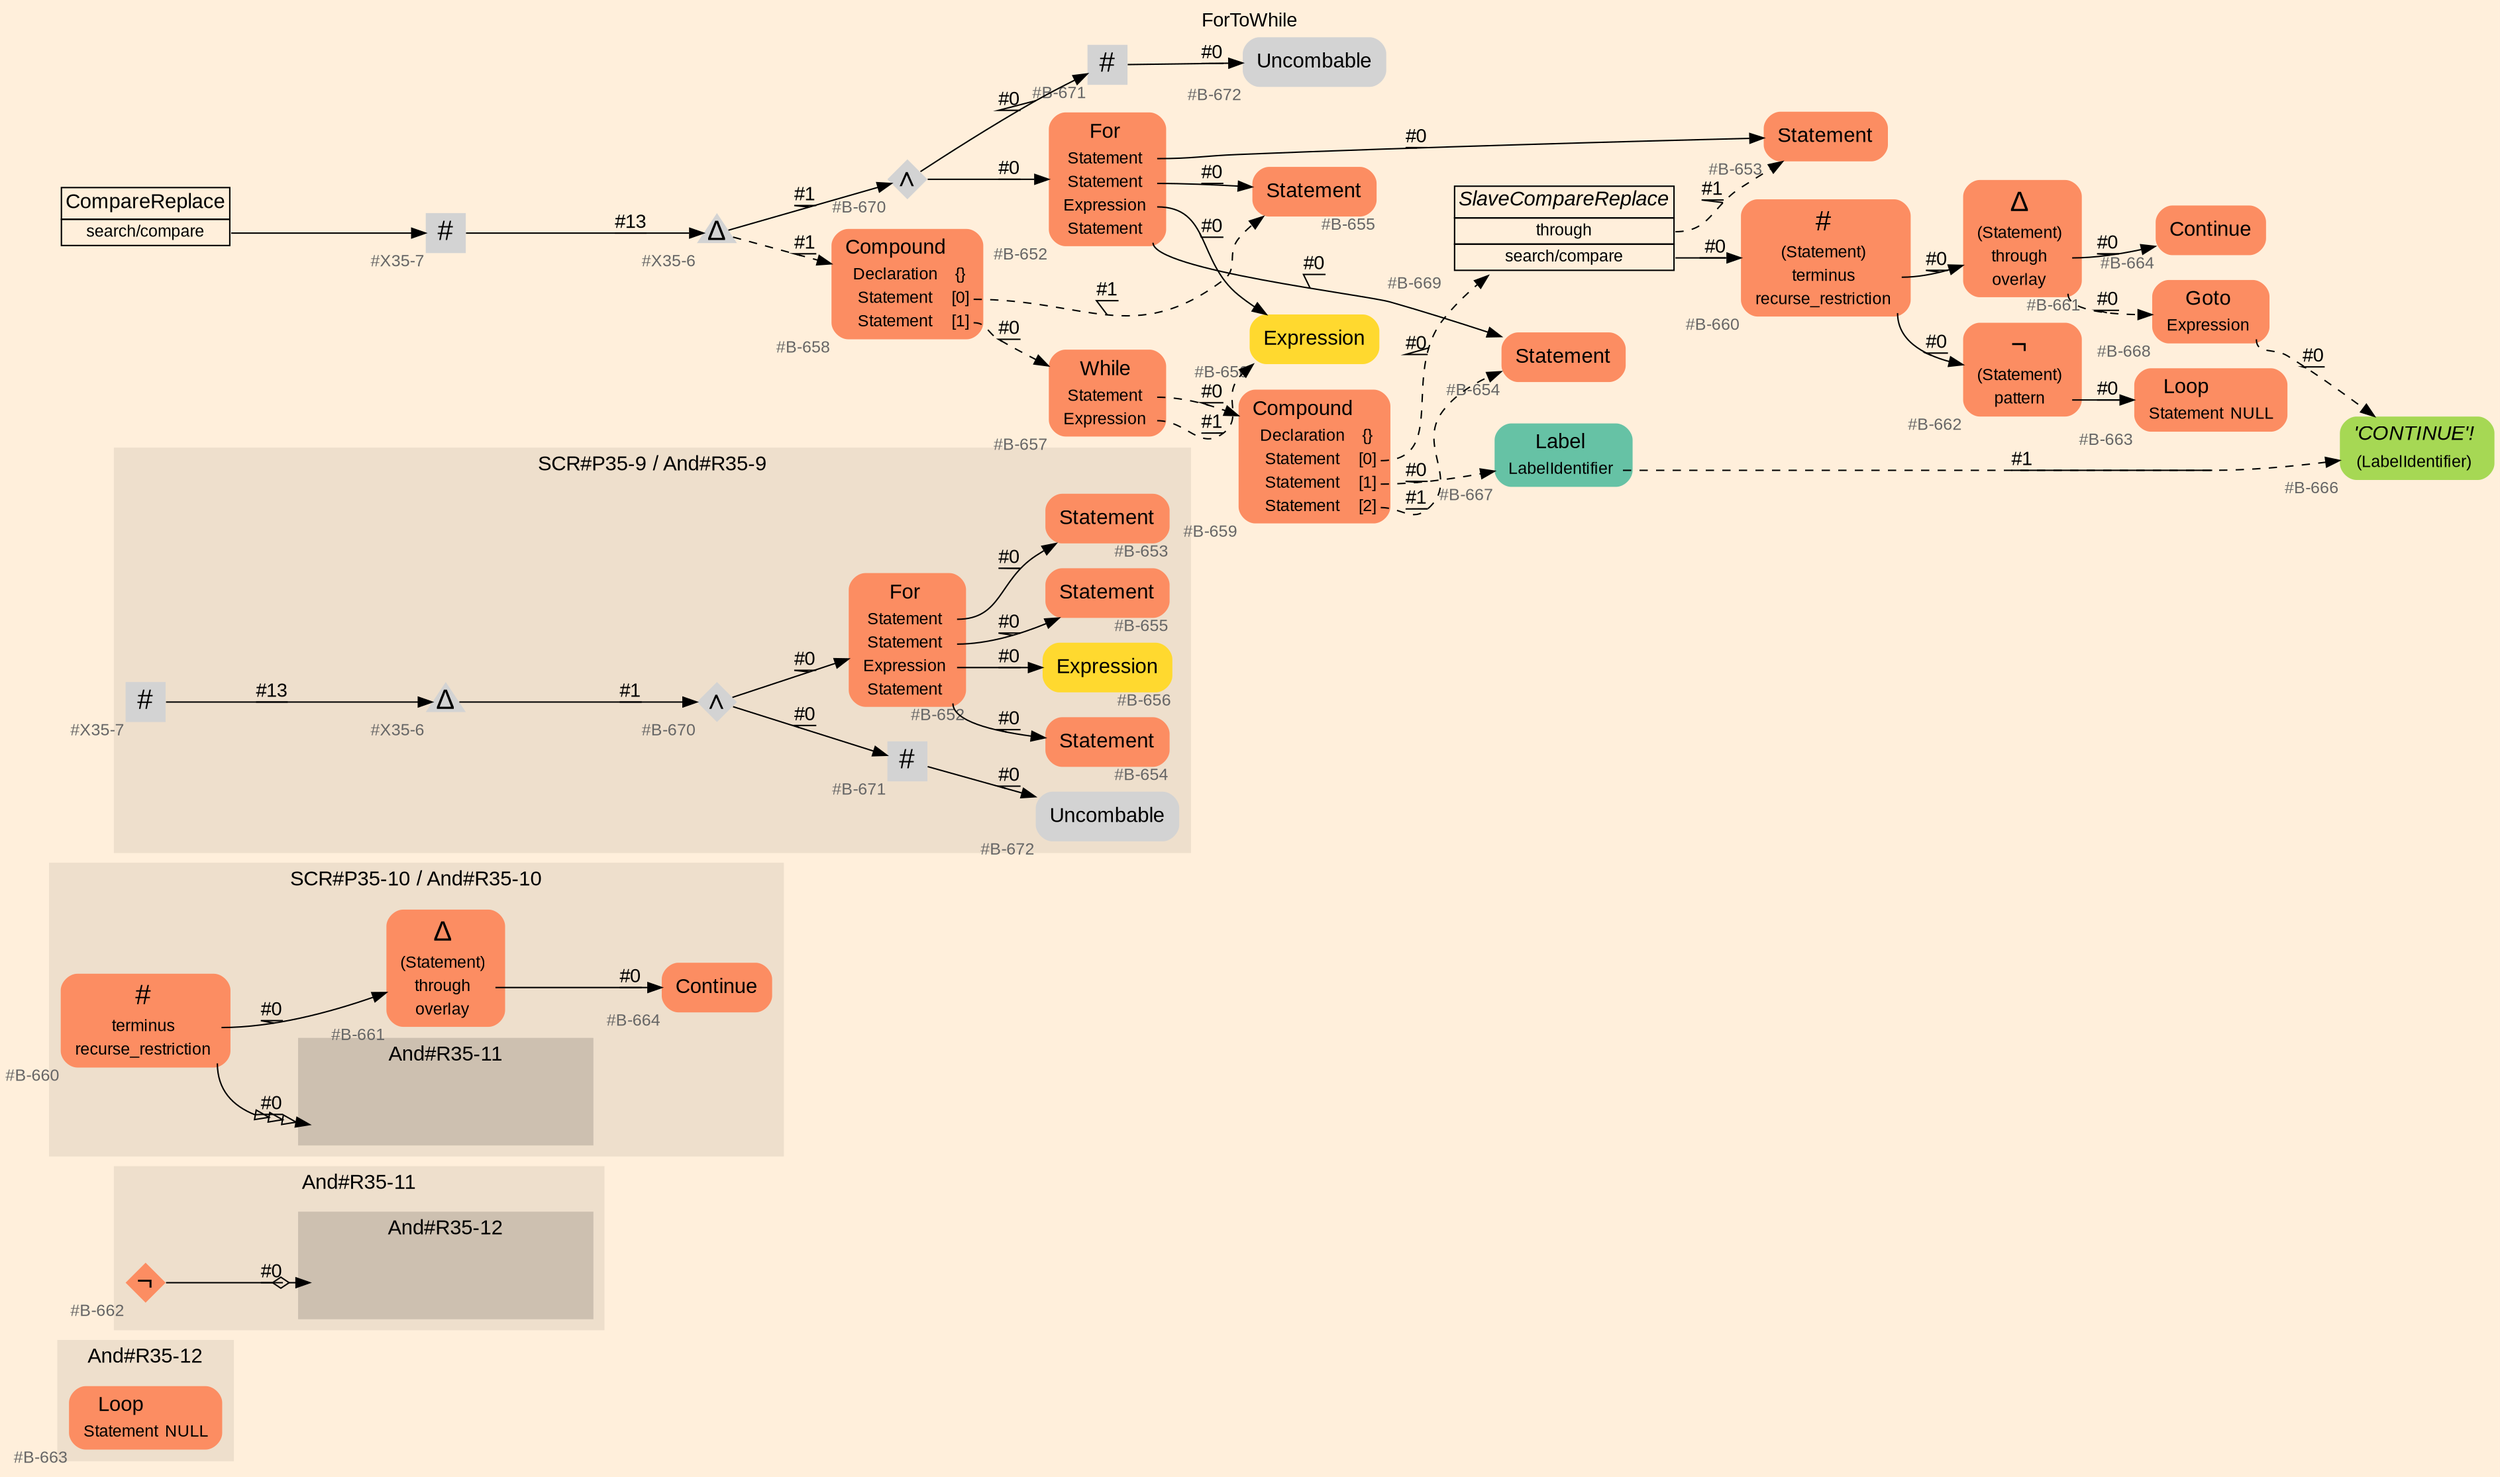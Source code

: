 digraph "ForToWhile" {
label = "ForToWhile"
labelloc = t
graph [
    rankdir = "LR"
    ranksep = 0.3
    bgcolor = antiquewhite1
    color = black
    fontcolor = black
    fontname = "Arial"
];
node [
    fontname = "Arial"
];
edge [
    fontname = "Arial"
];

// -------------------- figure And#R35-12 --------------------
// -------- region And#R35-12 ----------
subgraph "clusterAnd#R35-12" {
    label = "And#R35-12"
    style = "filled"
    color = antiquewhite2
    fontsize = "15"
    // -------- block And#R35-12/#B-663 ----------
    "And#R35-12/#B-663" [
        fillcolor = "/set28/2"
        xlabel = "#B-663"
        fontsize = "12"
        fontcolor = grey40
        shape = "plaintext"
        label = <<TABLE BORDER="0" CELLBORDER="0" CELLSPACING="0">
         <TR><TD><FONT COLOR="black" POINT-SIZE="15">Loop</FONT></TD></TR>
         <TR><TD><FONT COLOR="black" POINT-SIZE="12">Statement</FONT></TD><TD PORT="port0"><FONT COLOR="black" POINT-SIZE="12">NULL</FONT></TD></TR>
        </TABLE>>
        style = "rounded,filled"
    ];
    
}


// -------------------- figure And#R35-11 --------------------
// -------- region And#R35-11 ----------
subgraph "clusterAnd#R35-11" {
    label = "And#R35-11"
    style = "filled"
    color = antiquewhite2
    fontsize = "15"
    // -------- block And#R35-11/#B-662 ----------
    "And#R35-11/#B-662" [
        fillcolor = "/set28/2"
        xlabel = "#B-662"
        fontsize = "12"
        fontcolor = grey40
        shape = "diamond"
        label = <<FONT COLOR="black" POINT-SIZE="20">¬</FONT>>
        style = "filled"
        penwidth = 0.0
        fixedsize = true
        width = 0.4
        height = 0.4
    ];
    
    // -------- region And#R35-11/And#R35-12 ----------
    subgraph "clusterAnd#R35-11/And#R35-12" {
        label = "And#R35-12"
        style = "filled"
        color = antiquewhite3
        fontsize = "15"
        // -------- block And#R35-11/And#R35-12/#B-663 ----------
        "And#R35-11/And#R35-12/#B-663" [
            fillcolor = "/set28/2"
            xlabel = "#B-663"
            fontsize = "12"
            fontcolor = grey40
            shape = "none"
            style = "invisible"
        ];
        
    }
    
}

"And#R35-11/#B-662" -> "And#R35-11/And#R35-12/#B-663" [
    arrowhead="normalnoneodiamond"
    label = "#0"
    decorate = true
    color = black
    fontcolor = black
];


// -------------------- figure And#R35-10 --------------------
// -------- region And#R35-10 ----------
subgraph "clusterAnd#R35-10" {
    label = "SCR#P35-10 / And#R35-10"
    style = "filled"
    color = antiquewhite2
    fontsize = "15"
    // -------- block And#R35-10/#B-660 ----------
    "And#R35-10/#B-660" [
        fillcolor = "/set28/2"
        xlabel = "#B-660"
        fontsize = "12"
        fontcolor = grey40
        shape = "plaintext"
        label = <<TABLE BORDER="0" CELLBORDER="0" CELLSPACING="0">
         <TR><TD><FONT COLOR="black" POINT-SIZE="20">#</FONT></TD></TR>
         <TR><TD><FONT COLOR="black" POINT-SIZE="12">terminus</FONT></TD><TD PORT="port0"></TD></TR>
         <TR><TD><FONT COLOR="black" POINT-SIZE="12">recurse_restriction</FONT></TD><TD PORT="port1"></TD></TR>
        </TABLE>>
        style = "rounded,filled"
    ];
    
    // -------- block And#R35-10/#B-661 ----------
    "And#R35-10/#B-661" [
        fillcolor = "/set28/2"
        xlabel = "#B-661"
        fontsize = "12"
        fontcolor = grey40
        shape = "plaintext"
        label = <<TABLE BORDER="0" CELLBORDER="0" CELLSPACING="0">
         <TR><TD><FONT COLOR="black" POINT-SIZE="20">Δ</FONT></TD></TR>
         <TR><TD><FONT COLOR="black" POINT-SIZE="12">(Statement)</FONT></TD><TD PORT="port0"></TD></TR>
         <TR><TD><FONT COLOR="black" POINT-SIZE="12">through</FONT></TD><TD PORT="port1"></TD></TR>
         <TR><TD><FONT COLOR="black" POINT-SIZE="12">overlay</FONT></TD><TD PORT="port2"></TD></TR>
        </TABLE>>
        style = "rounded,filled"
    ];
    
    // -------- block And#R35-10/#B-664 ----------
    "And#R35-10/#B-664" [
        fillcolor = "/set28/2"
        xlabel = "#B-664"
        fontsize = "12"
        fontcolor = grey40
        shape = "plaintext"
        label = <<TABLE BORDER="0" CELLBORDER="0" CELLSPACING="0">
         <TR><TD><FONT COLOR="black" POINT-SIZE="15">Continue</FONT></TD></TR>
        </TABLE>>
        style = "rounded,filled"
    ];
    
    // -------- region And#R35-10/And#R35-11 ----------
    subgraph "clusterAnd#R35-10/And#R35-11" {
        label = "And#R35-11"
        style = "filled"
        color = antiquewhite3
        fontsize = "15"
        // -------- block And#R35-10/And#R35-11/#B-662 ----------
        "And#R35-10/And#R35-11/#B-662" [
            fillcolor = "/set28/2"
            xlabel = "#B-662"
            fontsize = "12"
            fontcolor = grey40
            shape = "none"
            style = "invisible"
        ];
        
    }
    
}

"And#R35-10/#B-660":port0 -> "And#R35-10/#B-661" [
    label = "#0"
    decorate = true
    color = black
    fontcolor = black
];

"And#R35-10/#B-660":port1 -> "And#R35-10/And#R35-11/#B-662" [
    arrowhead="normalonormalonormalonormal"
    label = "#0"
    decorate = true
    color = black
    fontcolor = black
];

"And#R35-10/#B-661":port1 -> "And#R35-10/#B-664" [
    label = "#0"
    decorate = true
    color = black
    fontcolor = black
];


// -------------------- figure And#R35-9 --------------------
// -------- region And#R35-9 ----------
subgraph "clusterAnd#R35-9" {
    label = "SCR#P35-9 / And#R35-9"
    style = "filled"
    color = antiquewhite2
    fontsize = "15"
    // -------- block And#R35-9/#B-656 ----------
    "And#R35-9/#B-656" [
        fillcolor = "/set28/6"
        xlabel = "#B-656"
        fontsize = "12"
        fontcolor = grey40
        shape = "plaintext"
        label = <<TABLE BORDER="0" CELLBORDER="0" CELLSPACING="0">
         <TR><TD><FONT COLOR="black" POINT-SIZE="15">Expression</FONT></TD></TR>
        </TABLE>>
        style = "rounded,filled"
    ];
    
    // -------- block And#R35-9/#B-671 ----------
    "And#R35-9/#B-671" [
        xlabel = "#B-671"
        fontsize = "12"
        fontcolor = grey40
        shape = "square"
        label = <<FONT COLOR="black" POINT-SIZE="20">#</FONT>>
        style = "filled"
        penwidth = 0.0
        fixedsize = true
        width = 0.4
        height = 0.4
    ];
    
    // -------- block And#R35-9/#B-654 ----------
    "And#R35-9/#B-654" [
        fillcolor = "/set28/2"
        xlabel = "#B-654"
        fontsize = "12"
        fontcolor = grey40
        shape = "plaintext"
        label = <<TABLE BORDER="0" CELLBORDER="0" CELLSPACING="0">
         <TR><TD><FONT COLOR="black" POINT-SIZE="15">Statement</FONT></TD></TR>
        </TABLE>>
        style = "rounded,filled"
    ];
    
    // -------- block And#R35-9/#B-655 ----------
    "And#R35-9/#B-655" [
        fillcolor = "/set28/2"
        xlabel = "#B-655"
        fontsize = "12"
        fontcolor = grey40
        shape = "plaintext"
        label = <<TABLE BORDER="0" CELLBORDER="0" CELLSPACING="0">
         <TR><TD><FONT COLOR="black" POINT-SIZE="15">Statement</FONT></TD></TR>
        </TABLE>>
        style = "rounded,filled"
    ];
    
    // -------- block And#R35-9/#B-672 ----------
    "And#R35-9/#B-672" [
        xlabel = "#B-672"
        fontsize = "12"
        fontcolor = grey40
        shape = "plaintext"
        label = <<TABLE BORDER="0" CELLBORDER="0" CELLSPACING="0">
         <TR><TD><FONT COLOR="black" POINT-SIZE="15">Uncombable</FONT></TD></TR>
        </TABLE>>
        style = "rounded,filled"
    ];
    
    // -------- block And#R35-9/#X35-7 ----------
    "And#R35-9/#X35-7" [
        xlabel = "#X35-7"
        fontsize = "12"
        fontcolor = grey40
        shape = "square"
        label = <<FONT COLOR="black" POINT-SIZE="20">#</FONT>>
        style = "filled"
        penwidth = 0.0
        fixedsize = true
        width = 0.4
        height = 0.4
    ];
    
    // -------- block And#R35-9/#B-653 ----------
    "And#R35-9/#B-653" [
        fillcolor = "/set28/2"
        xlabel = "#B-653"
        fontsize = "12"
        fontcolor = grey40
        shape = "plaintext"
        label = <<TABLE BORDER="0" CELLBORDER="0" CELLSPACING="0">
         <TR><TD><FONT COLOR="black" POINT-SIZE="15">Statement</FONT></TD></TR>
        </TABLE>>
        style = "rounded,filled"
    ];
    
    // -------- block And#R35-9/#X35-6 ----------
    "And#R35-9/#X35-6" [
        xlabel = "#X35-6"
        fontsize = "12"
        fontcolor = grey40
        shape = "triangle"
        label = <<FONT COLOR="black" POINT-SIZE="20">Δ</FONT>>
        style = "filled"
        penwidth = 0.0
        fixedsize = true
        width = 0.4
        height = 0.4
    ];
    
    // -------- block And#R35-9/#B-652 ----------
    "And#R35-9/#B-652" [
        fillcolor = "/set28/2"
        xlabel = "#B-652"
        fontsize = "12"
        fontcolor = grey40
        shape = "plaintext"
        label = <<TABLE BORDER="0" CELLBORDER="0" CELLSPACING="0">
         <TR><TD><FONT COLOR="black" POINT-SIZE="15">For</FONT></TD></TR>
         <TR><TD><FONT COLOR="black" POINT-SIZE="12">Statement</FONT></TD><TD PORT="port0"></TD></TR>
         <TR><TD><FONT COLOR="black" POINT-SIZE="12">Statement</FONT></TD><TD PORT="port1"></TD></TR>
         <TR><TD><FONT COLOR="black" POINT-SIZE="12">Expression</FONT></TD><TD PORT="port2"></TD></TR>
         <TR><TD><FONT COLOR="black" POINT-SIZE="12">Statement</FONT></TD><TD PORT="port3"></TD></TR>
        </TABLE>>
        style = "rounded,filled"
    ];
    
    // -------- block And#R35-9/#B-670 ----------
    "And#R35-9/#B-670" [
        xlabel = "#B-670"
        fontsize = "12"
        fontcolor = grey40
        shape = "diamond"
        label = <<FONT COLOR="black" POINT-SIZE="20">∧</FONT>>
        style = "filled"
        penwidth = 0.0
        fixedsize = true
        width = 0.4
        height = 0.4
    ];
    
}

"And#R35-9/#B-671" -> "And#R35-9/#B-672" [
    label = "#0"
    decorate = true
    color = black
    fontcolor = black
];

"And#R35-9/#X35-7" -> "And#R35-9/#X35-6" [
    label = "#13"
    decorate = true
    color = black
    fontcolor = black
];

"And#R35-9/#X35-6" -> "And#R35-9/#B-670" [
    label = "#1"
    decorate = true
    color = black
    fontcolor = black
];

"And#R35-9/#B-652":port0 -> "And#R35-9/#B-653" [
    label = "#0"
    decorate = true
    color = black
    fontcolor = black
];

"And#R35-9/#B-652":port1 -> "And#R35-9/#B-655" [
    label = "#0"
    decorate = true
    color = black
    fontcolor = black
];

"And#R35-9/#B-652":port2 -> "And#R35-9/#B-656" [
    label = "#0"
    decorate = true
    color = black
    fontcolor = black
];

"And#R35-9/#B-652":port3 -> "And#R35-9/#B-654" [
    label = "#0"
    decorate = true
    color = black
    fontcolor = black
];

"And#R35-9/#B-670" -> "And#R35-9/#B-652" [
    label = "#0"
    decorate = true
    color = black
    fontcolor = black
];

"And#R35-9/#B-670" -> "And#R35-9/#B-671" [
    label = "#0"
    decorate = true
    color = black
    fontcolor = black
];


// -------------------- transformation figure --------------------
// -------- block CR#X35-8 ----------
"CR#X35-8" [
    fillcolor = antiquewhite1
    fontsize = "12"
    fontcolor = grey40
    shape = "plaintext"
    label = <<TABLE BORDER="0" CELLBORDER="1" CELLSPACING="0">
     <TR><TD><FONT COLOR="black" POINT-SIZE="15">CompareReplace</FONT></TD></TR>
     <TR><TD PORT="port0"><FONT COLOR="black" POINT-SIZE="12">search/compare</FONT></TD></TR>
    </TABLE>>
    style = "filled"
    color = black
];

// -------- block #X35-7 ----------
"#X35-7" [
    xlabel = "#X35-7"
    fontsize = "12"
    fontcolor = grey40
    shape = "square"
    label = <<FONT COLOR="black" POINT-SIZE="20">#</FONT>>
    style = "filled"
    penwidth = 0.0
    fixedsize = true
    width = 0.4
    height = 0.4
];

// -------- block #X35-6 ----------
"#X35-6" [
    xlabel = "#X35-6"
    fontsize = "12"
    fontcolor = grey40
    shape = "triangle"
    label = <<FONT COLOR="black" POINT-SIZE="20">Δ</FONT>>
    style = "filled"
    penwidth = 0.0
    fixedsize = true
    width = 0.4
    height = 0.4
];

// -------- block #B-670 ----------
"#B-670" [
    xlabel = "#B-670"
    fontsize = "12"
    fontcolor = grey40
    shape = "diamond"
    label = <<FONT COLOR="black" POINT-SIZE="20">∧</FONT>>
    style = "filled"
    penwidth = 0.0
    fixedsize = true
    width = 0.4
    height = 0.4
];

// -------- block #B-652 ----------
"#B-652" [
    fillcolor = "/set28/2"
    xlabel = "#B-652"
    fontsize = "12"
    fontcolor = grey40
    shape = "plaintext"
    label = <<TABLE BORDER="0" CELLBORDER="0" CELLSPACING="0">
     <TR><TD><FONT COLOR="black" POINT-SIZE="15">For</FONT></TD></TR>
     <TR><TD><FONT COLOR="black" POINT-SIZE="12">Statement</FONT></TD><TD PORT="port0"></TD></TR>
     <TR><TD><FONT COLOR="black" POINT-SIZE="12">Statement</FONT></TD><TD PORT="port1"></TD></TR>
     <TR><TD><FONT COLOR="black" POINT-SIZE="12">Expression</FONT></TD><TD PORT="port2"></TD></TR>
     <TR><TD><FONT COLOR="black" POINT-SIZE="12">Statement</FONT></TD><TD PORT="port3"></TD></TR>
    </TABLE>>
    style = "rounded,filled"
];

// -------- block #B-653 ----------
"#B-653" [
    fillcolor = "/set28/2"
    xlabel = "#B-653"
    fontsize = "12"
    fontcolor = grey40
    shape = "plaintext"
    label = <<TABLE BORDER="0" CELLBORDER="0" CELLSPACING="0">
     <TR><TD><FONT COLOR="black" POINT-SIZE="15">Statement</FONT></TD></TR>
    </TABLE>>
    style = "rounded,filled"
];

// -------- block #B-655 ----------
"#B-655" [
    fillcolor = "/set28/2"
    xlabel = "#B-655"
    fontsize = "12"
    fontcolor = grey40
    shape = "plaintext"
    label = <<TABLE BORDER="0" CELLBORDER="0" CELLSPACING="0">
     <TR><TD><FONT COLOR="black" POINT-SIZE="15">Statement</FONT></TD></TR>
    </TABLE>>
    style = "rounded,filled"
];

// -------- block #B-656 ----------
"#B-656" [
    fillcolor = "/set28/6"
    xlabel = "#B-656"
    fontsize = "12"
    fontcolor = grey40
    shape = "plaintext"
    label = <<TABLE BORDER="0" CELLBORDER="0" CELLSPACING="0">
     <TR><TD><FONT COLOR="black" POINT-SIZE="15">Expression</FONT></TD></TR>
    </TABLE>>
    style = "rounded,filled"
];

// -------- block #B-654 ----------
"#B-654" [
    fillcolor = "/set28/2"
    xlabel = "#B-654"
    fontsize = "12"
    fontcolor = grey40
    shape = "plaintext"
    label = <<TABLE BORDER="0" CELLBORDER="0" CELLSPACING="0">
     <TR><TD><FONT COLOR="black" POINT-SIZE="15">Statement</FONT></TD></TR>
    </TABLE>>
    style = "rounded,filled"
];

// -------- block #B-671 ----------
"#B-671" [
    xlabel = "#B-671"
    fontsize = "12"
    fontcolor = grey40
    shape = "square"
    label = <<FONT COLOR="black" POINT-SIZE="20">#</FONT>>
    style = "filled"
    penwidth = 0.0
    fixedsize = true
    width = 0.4
    height = 0.4
];

// -------- block #B-672 ----------
"#B-672" [
    xlabel = "#B-672"
    fontsize = "12"
    fontcolor = grey40
    shape = "plaintext"
    label = <<TABLE BORDER="0" CELLBORDER="0" CELLSPACING="0">
     <TR><TD><FONT COLOR="black" POINT-SIZE="15">Uncombable</FONT></TD></TR>
    </TABLE>>
    style = "rounded,filled"
];

// -------- block #B-658 ----------
"#B-658" [
    fillcolor = "/set28/2"
    xlabel = "#B-658"
    fontsize = "12"
    fontcolor = grey40
    shape = "plaintext"
    label = <<TABLE BORDER="0" CELLBORDER="0" CELLSPACING="0">
     <TR><TD><FONT COLOR="black" POINT-SIZE="15">Compound</FONT></TD></TR>
     <TR><TD><FONT COLOR="black" POINT-SIZE="12">Declaration</FONT></TD><TD PORT="port0"><FONT COLOR="black" POINT-SIZE="12">{}</FONT></TD></TR>
     <TR><TD><FONT COLOR="black" POINT-SIZE="12">Statement</FONT></TD><TD PORT="port1"><FONT COLOR="black" POINT-SIZE="12">[0]</FONT></TD></TR>
     <TR><TD><FONT COLOR="black" POINT-SIZE="12">Statement</FONT></TD><TD PORT="port2"><FONT COLOR="black" POINT-SIZE="12">[1]</FONT></TD></TR>
    </TABLE>>
    style = "rounded,filled"
];

// -------- block #B-657 ----------
"#B-657" [
    fillcolor = "/set28/2"
    xlabel = "#B-657"
    fontsize = "12"
    fontcolor = grey40
    shape = "plaintext"
    label = <<TABLE BORDER="0" CELLBORDER="0" CELLSPACING="0">
     <TR><TD><FONT COLOR="black" POINT-SIZE="15">While</FONT></TD></TR>
     <TR><TD><FONT COLOR="black" POINT-SIZE="12">Statement</FONT></TD><TD PORT="port0"></TD></TR>
     <TR><TD><FONT COLOR="black" POINT-SIZE="12">Expression</FONT></TD><TD PORT="port1"></TD></TR>
    </TABLE>>
    style = "rounded,filled"
];

// -------- block #B-659 ----------
"#B-659" [
    fillcolor = "/set28/2"
    xlabel = "#B-659"
    fontsize = "12"
    fontcolor = grey40
    shape = "plaintext"
    label = <<TABLE BORDER="0" CELLBORDER="0" CELLSPACING="0">
     <TR><TD><FONT COLOR="black" POINT-SIZE="15">Compound</FONT></TD></TR>
     <TR><TD><FONT COLOR="black" POINT-SIZE="12">Declaration</FONT></TD><TD PORT="port0"><FONT COLOR="black" POINT-SIZE="12">{}</FONT></TD></TR>
     <TR><TD><FONT COLOR="black" POINT-SIZE="12">Statement</FONT></TD><TD PORT="port1"><FONT COLOR="black" POINT-SIZE="12">[0]</FONT></TD></TR>
     <TR><TD><FONT COLOR="black" POINT-SIZE="12">Statement</FONT></TD><TD PORT="port2"><FONT COLOR="black" POINT-SIZE="12">[1]</FONT></TD></TR>
     <TR><TD><FONT COLOR="black" POINT-SIZE="12">Statement</FONT></TD><TD PORT="port3"><FONT COLOR="black" POINT-SIZE="12">[2]</FONT></TD></TR>
    </TABLE>>
    style = "rounded,filled"
];

// -------- block #B-669 ----------
"#B-669" [
    fillcolor = antiquewhite1
    xlabel = "#B-669"
    fontsize = "12"
    fontcolor = grey40
    shape = "plaintext"
    label = <<TABLE BORDER="0" CELLBORDER="1" CELLSPACING="0">
     <TR><TD><FONT COLOR="black" POINT-SIZE="15"><I>SlaveCompareReplace</I></FONT></TD></TR>
     <TR><TD PORT="port0"><FONT COLOR="black" POINT-SIZE="12">through</FONT></TD></TR>
     <TR><TD PORT="port1"><FONT COLOR="black" POINT-SIZE="12">search/compare</FONT></TD></TR>
    </TABLE>>
    style = "filled"
    color = black
];

// -------- block #B-660 ----------
"#B-660" [
    fillcolor = "/set28/2"
    xlabel = "#B-660"
    fontsize = "12"
    fontcolor = grey40
    shape = "plaintext"
    label = <<TABLE BORDER="0" CELLBORDER="0" CELLSPACING="0">
     <TR><TD><FONT COLOR="black" POINT-SIZE="20">#</FONT></TD></TR>
     <TR><TD><FONT COLOR="black" POINT-SIZE="12">(Statement)</FONT></TD><TD PORT="port0"></TD></TR>
     <TR><TD><FONT COLOR="black" POINT-SIZE="12">terminus</FONT></TD><TD PORT="port1"></TD></TR>
     <TR><TD><FONT COLOR="black" POINT-SIZE="12">recurse_restriction</FONT></TD><TD PORT="port2"></TD></TR>
    </TABLE>>
    style = "rounded,filled"
];

// -------- block #B-661 ----------
"#B-661" [
    fillcolor = "/set28/2"
    xlabel = "#B-661"
    fontsize = "12"
    fontcolor = grey40
    shape = "plaintext"
    label = <<TABLE BORDER="0" CELLBORDER="0" CELLSPACING="0">
     <TR><TD><FONT COLOR="black" POINT-SIZE="20">Δ</FONT></TD></TR>
     <TR><TD><FONT COLOR="black" POINT-SIZE="12">(Statement)</FONT></TD><TD PORT="port0"></TD></TR>
     <TR><TD><FONT COLOR="black" POINT-SIZE="12">through</FONT></TD><TD PORT="port1"></TD></TR>
     <TR><TD><FONT COLOR="black" POINT-SIZE="12">overlay</FONT></TD><TD PORT="port2"></TD></TR>
    </TABLE>>
    style = "rounded,filled"
];

// -------- block #B-664 ----------
"#B-664" [
    fillcolor = "/set28/2"
    xlabel = "#B-664"
    fontsize = "12"
    fontcolor = grey40
    shape = "plaintext"
    label = <<TABLE BORDER="0" CELLBORDER="0" CELLSPACING="0">
     <TR><TD><FONT COLOR="black" POINT-SIZE="15">Continue</FONT></TD></TR>
    </TABLE>>
    style = "rounded,filled"
];

// -------- block #B-668 ----------
"#B-668" [
    fillcolor = "/set28/2"
    xlabel = "#B-668"
    fontsize = "12"
    fontcolor = grey40
    shape = "plaintext"
    label = <<TABLE BORDER="0" CELLBORDER="0" CELLSPACING="0">
     <TR><TD><FONT COLOR="black" POINT-SIZE="15">Goto</FONT></TD></TR>
     <TR><TD><FONT COLOR="black" POINT-SIZE="12">Expression</FONT></TD><TD PORT="port0"></TD></TR>
    </TABLE>>
    style = "rounded,filled"
];

// -------- block #B-666 ----------
"#B-666" [
    fillcolor = "/set28/5"
    xlabel = "#B-666"
    fontsize = "12"
    fontcolor = grey40
    shape = "plaintext"
    label = <<TABLE BORDER="0" CELLBORDER="0" CELLSPACING="0">
     <TR><TD><FONT COLOR="black" POINT-SIZE="15"><I>'CONTINUE'!</I></FONT></TD></TR>
     <TR><TD><FONT COLOR="black" POINT-SIZE="12">(LabelIdentifier)</FONT></TD><TD PORT="port0"></TD></TR>
    </TABLE>>
    style = "rounded,filled"
];

// -------- block #B-662 ----------
"#B-662" [
    fillcolor = "/set28/2"
    xlabel = "#B-662"
    fontsize = "12"
    fontcolor = grey40
    shape = "plaintext"
    label = <<TABLE BORDER="0" CELLBORDER="0" CELLSPACING="0">
     <TR><TD><FONT COLOR="black" POINT-SIZE="20">¬</FONT></TD></TR>
     <TR><TD><FONT COLOR="black" POINT-SIZE="12">(Statement)</FONT></TD><TD PORT="port0"></TD></TR>
     <TR><TD><FONT COLOR="black" POINT-SIZE="12">pattern</FONT></TD><TD PORT="port1"></TD></TR>
    </TABLE>>
    style = "rounded,filled"
];

// -------- block #B-663 ----------
"#B-663" [
    fillcolor = "/set28/2"
    xlabel = "#B-663"
    fontsize = "12"
    fontcolor = grey40
    shape = "plaintext"
    label = <<TABLE BORDER="0" CELLBORDER="0" CELLSPACING="0">
     <TR><TD><FONT COLOR="black" POINT-SIZE="15">Loop</FONT></TD></TR>
     <TR><TD><FONT COLOR="black" POINT-SIZE="12">Statement</FONT></TD><TD PORT="port0"><FONT COLOR="black" POINT-SIZE="12">NULL</FONT></TD></TR>
    </TABLE>>
    style = "rounded,filled"
];

// -------- block #B-667 ----------
"#B-667" [
    fillcolor = "/set28/1"
    xlabel = "#B-667"
    fontsize = "12"
    fontcolor = grey40
    shape = "plaintext"
    label = <<TABLE BORDER="0" CELLBORDER="0" CELLSPACING="0">
     <TR><TD><FONT COLOR="black" POINT-SIZE="15">Label</FONT></TD></TR>
     <TR><TD><FONT COLOR="black" POINT-SIZE="12">LabelIdentifier</FONT></TD><TD PORT="port0"></TD></TR>
    </TABLE>>
    style = "rounded,filled"
];

"CR#X35-8":port0 -> "#X35-7" [
    label = ""
    decorate = true
    color = black
    fontcolor = black
];

"#X35-7" -> "#X35-6" [
    label = "#13"
    decorate = true
    color = black
    fontcolor = black
];

"#X35-6" -> "#B-670" [
    label = "#1"
    decorate = true
    color = black
    fontcolor = black
];

"#X35-6" -> "#B-658" [
    style="dashed"
    label = "#1"
    decorate = true
    color = black
    fontcolor = black
];

"#B-670" -> "#B-652" [
    label = "#0"
    decorate = true
    color = black
    fontcolor = black
];

"#B-670" -> "#B-671" [
    label = "#0"
    decorate = true
    color = black
    fontcolor = black
];

"#B-652":port0 -> "#B-653" [
    label = "#0"
    decorate = true
    color = black
    fontcolor = black
];

"#B-652":port1 -> "#B-655" [
    label = "#0"
    decorate = true
    color = black
    fontcolor = black
];

"#B-652":port2 -> "#B-656" [
    label = "#0"
    decorate = true
    color = black
    fontcolor = black
];

"#B-652":port3 -> "#B-654" [
    label = "#0"
    decorate = true
    color = black
    fontcolor = black
];

"#B-671" -> "#B-672" [
    label = "#0"
    decorate = true
    color = black
    fontcolor = black
];

"#B-658":port1 -> "#B-655" [
    style="dashed"
    label = "#1"
    decorate = true
    color = black
    fontcolor = black
];

"#B-658":port2 -> "#B-657" [
    style="dashed"
    label = "#0"
    decorate = true
    color = black
    fontcolor = black
];

"#B-657":port0 -> "#B-659" [
    style="dashed"
    label = "#0"
    decorate = true
    color = black
    fontcolor = black
];

"#B-657":port1 -> "#B-656" [
    style="dashed"
    label = "#1"
    decorate = true
    color = black
    fontcolor = black
];

"#B-659":port1 -> "#B-669" [
    style="dashed"
    label = "#0"
    decorate = true
    color = black
    fontcolor = black
];

"#B-659":port2 -> "#B-667" [
    style="dashed"
    label = "#0"
    decorate = true
    color = black
    fontcolor = black
];

"#B-659":port3 -> "#B-654" [
    style="dashed"
    label = "#1"
    decorate = true
    color = black
    fontcolor = black
];

"#B-669":port0 -> "#B-653" [
    style="dashed"
    label = "#1"
    decorate = true
    color = black
    fontcolor = black
];

"#B-669":port1 -> "#B-660" [
    label = " #0"
    decorate = true
    color = black
    fontcolor = black
];

"#B-660":port1 -> "#B-661" [
    label = "#0"
    decorate = true
    color = black
    fontcolor = black
];

"#B-660":port2 -> "#B-662" [
    label = "#0"
    decorate = true
    color = black
    fontcolor = black
];

"#B-661":port1 -> "#B-664" [
    label = "#0"
    decorate = true
    color = black
    fontcolor = black
];

"#B-661":port2 -> "#B-668" [
    style="dashed"
    label = "#0"
    decorate = true
    color = black
    fontcolor = black
];

"#B-668":port0 -> "#B-666" [
    style="dashed"
    label = "#0"
    decorate = true
    color = black
    fontcolor = black
];

"#B-662":port1 -> "#B-663" [
    label = "#0"
    decorate = true
    color = black
    fontcolor = black
];

"#B-667":port0 -> "#B-666" [
    style="dashed"
    label = "#1"
    decorate = true
    color = black
    fontcolor = black
];


}
